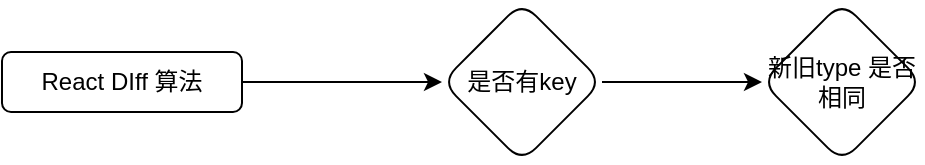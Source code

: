 <mxfile version="13.10.0" type="embed">
    <diagram id="VNZA9XRwtKEt6bK0uDrT" name="Page-1">
        <mxGraphModel dx="363" dy="519" grid="1" gridSize="10" guides="1" tooltips="1" connect="1" arrows="1" fold="1" page="1" pageScale="1" pageWidth="827" pageHeight="1169" math="0" shadow="0">
            <root>
                <mxCell id="0"/>
                <mxCell id="1" parent="0"/>
                <mxCell id="gtyoDEY7hztx0hBj0vJn-3" value="" style="edgeStyle=orthogonalEdgeStyle;rounded=0;orthogonalLoop=1;jettySize=auto;html=1;" parent="1" source="gtyoDEY7hztx0hBj0vJn-1" target="gtyoDEY7hztx0hBj0vJn-2" edge="1">
                    <mxGeometry relative="1" as="geometry"/>
                </mxCell>
                <mxCell id="gtyoDEY7hztx0hBj0vJn-1" value="React DIff 算法" style="rounded=1;whiteSpace=wrap;html=1;" parent="1" vertex="1">
                    <mxGeometry x="60" y="220" width="120" height="30" as="geometry"/>
                </mxCell>
                <mxCell id="3" value="" style="edgeStyle=orthogonalEdgeStyle;rounded=0;orthogonalLoop=1;jettySize=auto;html=1;" edge="1" parent="1" source="gtyoDEY7hztx0hBj0vJn-2" target="2">
                    <mxGeometry relative="1" as="geometry"/>
                </mxCell>
                <mxCell id="gtyoDEY7hztx0hBj0vJn-2" value="是否有key" style="rhombus;whiteSpace=wrap;html=1;rounded=1;" parent="1" vertex="1">
                    <mxGeometry x="280" y="195" width="80" height="80" as="geometry"/>
                </mxCell>
                <mxCell id="2" value="新旧type 是否相同" style="rhombus;whiteSpace=wrap;html=1;rounded=1;" vertex="1" parent="1">
                    <mxGeometry x="440" y="195" width="80" height="80" as="geometry"/>
                </mxCell>
            </root>
        </mxGraphModel>
    </diagram>
</mxfile>